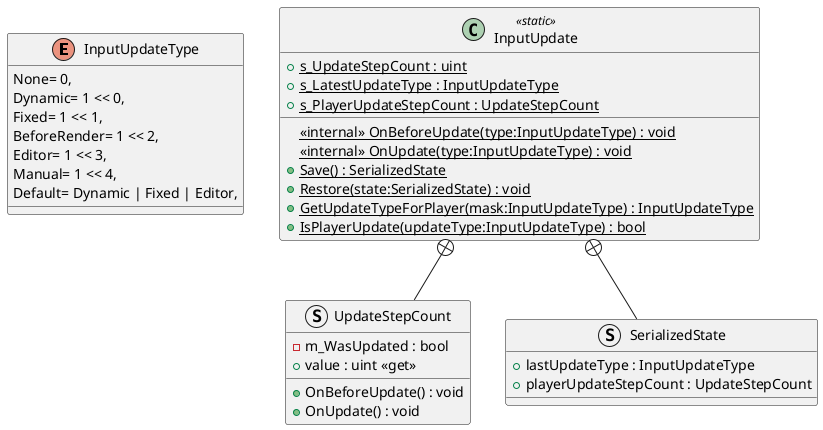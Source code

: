 @startuml
enum InputUpdateType {
    None= 0,
    Dynamic= 1 << 0,
    Fixed= 1 << 1,
    BeforeRender= 1 << 2,
    Editor= 1 << 3,
    Manual= 1 << 4,
    Default= Dynamic | Fixed | Editor,
}
class InputUpdate <<static>> {
    + {static} s_UpdateStepCount : uint
    + {static} s_LatestUpdateType : InputUpdateType
    + {static} s_PlayerUpdateStepCount : UpdateStepCount
    <<internal>> {static} OnBeforeUpdate(type:InputUpdateType) : void
    <<internal>> {static} OnUpdate(type:InputUpdateType) : void
    + {static} Save() : SerializedState
    + {static} Restore(state:SerializedState) : void
    + {static} GetUpdateTypeForPlayer(mask:InputUpdateType) : InputUpdateType
    + {static} IsPlayerUpdate(updateType:InputUpdateType) : bool
}
struct UpdateStepCount {
    - m_WasUpdated : bool
    + value : uint <<get>>
    + OnBeforeUpdate() : void
    + OnUpdate() : void
}
struct SerializedState {
    + lastUpdateType : InputUpdateType
    + playerUpdateStepCount : UpdateStepCount
}
InputUpdate +-- UpdateStepCount
InputUpdate +-- SerializedState
@enduml
